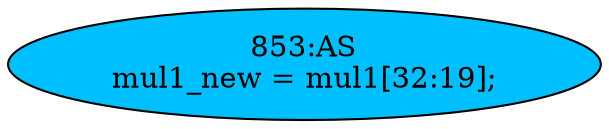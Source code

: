 strict digraph "" {
	node [label="\N"];
	"853:AS"	 [ast="<pyverilog.vparser.ast.Assign object at 0x7f407838dc50>",
		def_var="['mul1_new']",
		fillcolor=deepskyblue,
		label="853:AS
mul1_new = mul1[32:19];",
		statements="[]",
		style=filled,
		typ=Assign,
		use_var="['mul1']"];
}
